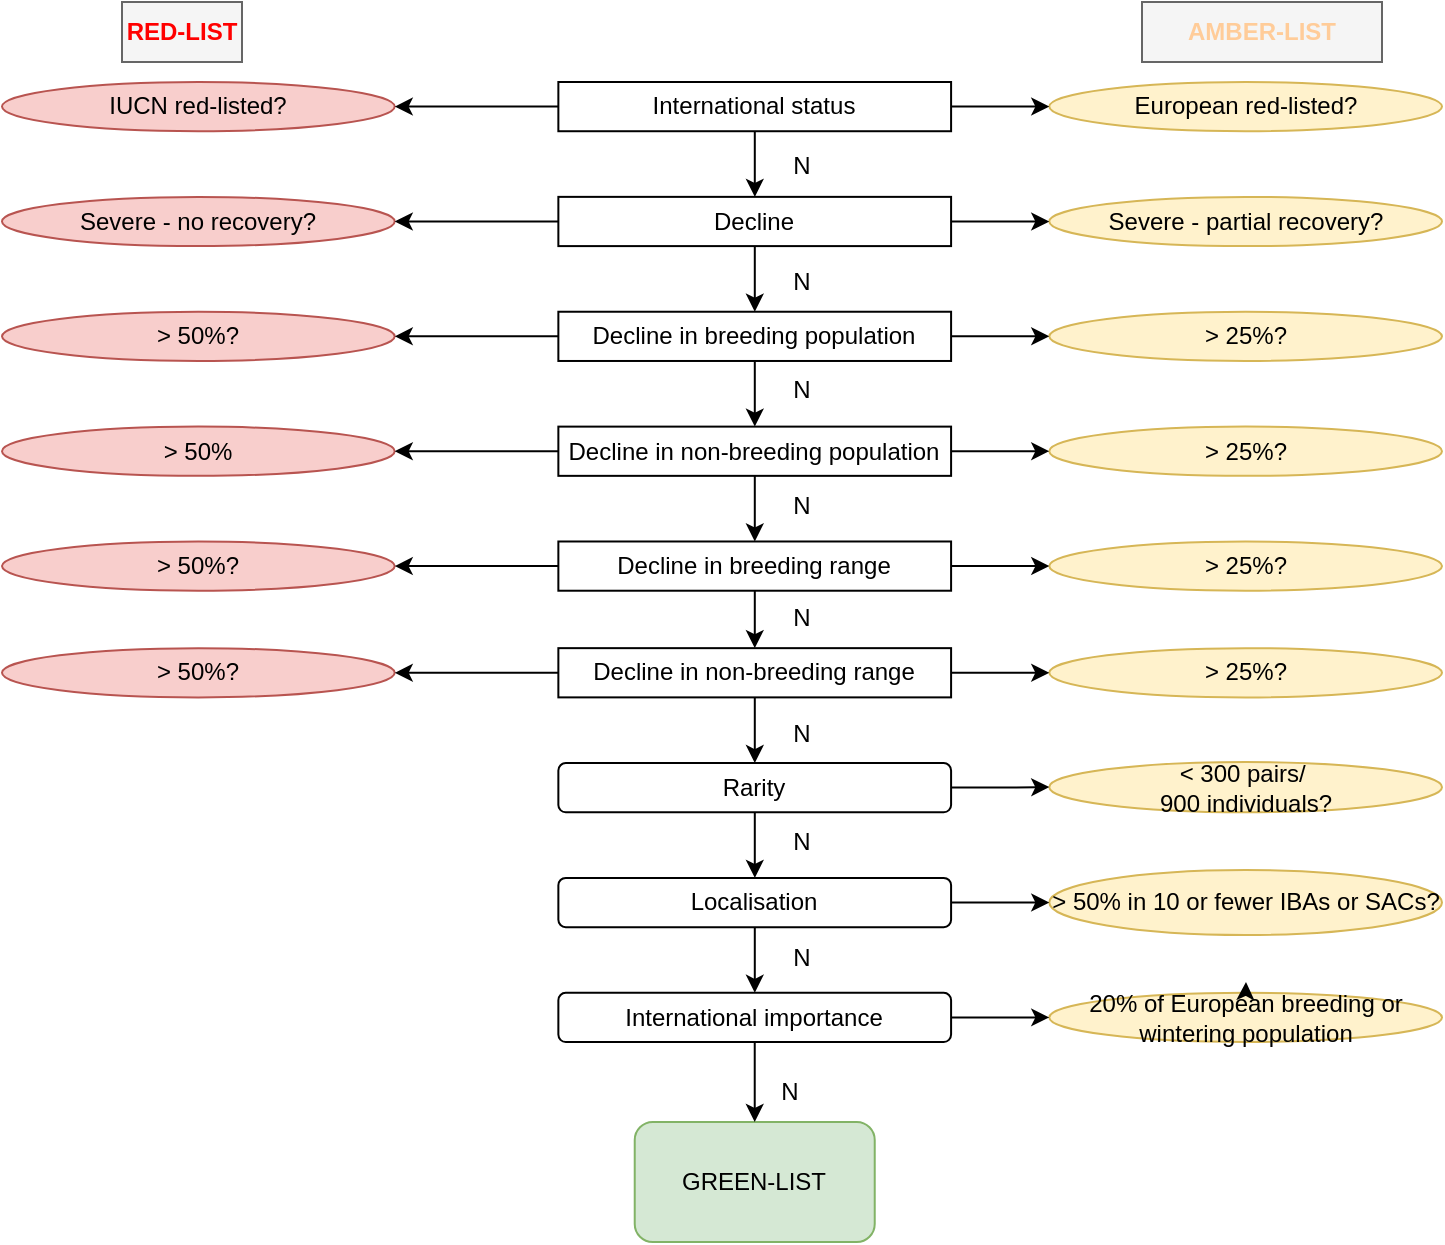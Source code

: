 <mxfile version="17.4.0" type="github">
  <diagram id="9d4OVd9io9vZIaMg1Rst" name="Page-1">
    <mxGraphModel dx="946" dy="614" grid="1" gridSize="10" guides="1" tooltips="1" connect="1" arrows="1" fold="1" page="1" pageScale="1" pageWidth="827" pageHeight="1169" math="0" shadow="0">
      <root>
        <mxCell id="0" />
        <mxCell id="1" parent="0" />
        <mxCell id="xqFLC08Axi9LP9D50j1R-63" value="" style="group" parent="1" vertex="1" connectable="0">
          <mxGeometry x="20" y="80" width="720" height="480" as="geometry" />
        </mxCell>
        <mxCell id="xqFLC08Axi9LP9D50j1R-1" value="International status" style="rounded=0;whiteSpace=wrap;html=1;" parent="xqFLC08Axi9LP9D50j1R-63" vertex="1">
          <mxGeometry x="278.182" width="196.364" height="24.615" as="geometry" />
        </mxCell>
        <mxCell id="xqFLC08Axi9LP9D50j1R-2" value="Decline" style="rounded=0;whiteSpace=wrap;html=1;" parent="xqFLC08Axi9LP9D50j1R-63" vertex="1">
          <mxGeometry x="278.182" y="57.436" width="196.364" height="24.615" as="geometry" />
        </mxCell>
        <mxCell id="xqFLC08Axi9LP9D50j1R-3" value="" style="edgeStyle=orthogonalEdgeStyle;rounded=0;orthogonalLoop=1;jettySize=auto;html=1;" parent="xqFLC08Axi9LP9D50j1R-63" source="xqFLC08Axi9LP9D50j1R-1" target="xqFLC08Axi9LP9D50j1R-2" edge="1">
          <mxGeometry relative="1" as="geometry" />
        </mxCell>
        <mxCell id="xqFLC08Axi9LP9D50j1R-4" value="Decline in breeding population" style="rounded=0;whiteSpace=wrap;html=1;" parent="xqFLC08Axi9LP9D50j1R-63" vertex="1">
          <mxGeometry x="278.182" y="114.872" width="196.364" height="24.615" as="geometry" />
        </mxCell>
        <mxCell id="xqFLC08Axi9LP9D50j1R-5" value="" style="edgeStyle=orthogonalEdgeStyle;rounded=0;orthogonalLoop=1;jettySize=auto;html=1;" parent="xqFLC08Axi9LP9D50j1R-63" source="xqFLC08Axi9LP9D50j1R-2" target="xqFLC08Axi9LP9D50j1R-4" edge="1">
          <mxGeometry relative="1" as="geometry" />
        </mxCell>
        <mxCell id="xqFLC08Axi9LP9D50j1R-6" value="Decline in non-breeding population" style="rounded=0;whiteSpace=wrap;html=1;" parent="xqFLC08Axi9LP9D50j1R-63" vertex="1">
          <mxGeometry x="278.182" y="172.308" width="196.364" height="24.615" as="geometry" />
        </mxCell>
        <mxCell id="xqFLC08Axi9LP9D50j1R-7" value="" style="edgeStyle=orthogonalEdgeStyle;rounded=0;orthogonalLoop=1;jettySize=auto;html=1;" parent="xqFLC08Axi9LP9D50j1R-63" source="xqFLC08Axi9LP9D50j1R-4" target="xqFLC08Axi9LP9D50j1R-6" edge="1">
          <mxGeometry relative="1" as="geometry" />
        </mxCell>
        <mxCell id="xqFLC08Axi9LP9D50j1R-11" value="" style="edgeStyle=orthogonalEdgeStyle;rounded=0;orthogonalLoop=1;jettySize=auto;html=1;" parent="xqFLC08Axi9LP9D50j1R-63" source="xqFLC08Axi9LP9D50j1R-8" edge="1">
          <mxGeometry relative="1" as="geometry">
            <mxPoint x="376.364" y="283.077" as="targetPoint" />
          </mxGeometry>
        </mxCell>
        <mxCell id="xqFLC08Axi9LP9D50j1R-8" value="Decline in breeding range" style="rounded=0;whiteSpace=wrap;html=1;" parent="xqFLC08Axi9LP9D50j1R-63" vertex="1">
          <mxGeometry x="278.182" y="229.744" width="196.364" height="24.615" as="geometry" />
        </mxCell>
        <mxCell id="xqFLC08Axi9LP9D50j1R-9" value="" style="edgeStyle=orthogonalEdgeStyle;rounded=0;orthogonalLoop=1;jettySize=auto;html=1;" parent="xqFLC08Axi9LP9D50j1R-63" source="xqFLC08Axi9LP9D50j1R-6" target="xqFLC08Axi9LP9D50j1R-8" edge="1">
          <mxGeometry relative="1" as="geometry" />
        </mxCell>
        <mxCell id="xqFLC08Axi9LP9D50j1R-12" value="Decline in non-breeding range" style="whiteSpace=wrap;html=1;" parent="xqFLC08Axi9LP9D50j1R-63" vertex="1">
          <mxGeometry x="278.182" y="283.077" width="196.364" height="24.615" as="geometry" />
        </mxCell>
        <mxCell id="xqFLC08Axi9LP9D50j1R-13" value="Rarity" style="rounded=1;whiteSpace=wrap;html=1;" parent="xqFLC08Axi9LP9D50j1R-63" vertex="1">
          <mxGeometry x="278.182" y="340.513" width="196.364" height="24.615" as="geometry" />
        </mxCell>
        <mxCell id="xqFLC08Axi9LP9D50j1R-14" value="" style="edgeStyle=orthogonalEdgeStyle;rounded=0;orthogonalLoop=1;jettySize=auto;html=1;" parent="xqFLC08Axi9LP9D50j1R-63" source="xqFLC08Axi9LP9D50j1R-12" target="xqFLC08Axi9LP9D50j1R-13" edge="1">
          <mxGeometry relative="1" as="geometry" />
        </mxCell>
        <mxCell id="xqFLC08Axi9LP9D50j1R-15" value="Localisation" style="rounded=1;whiteSpace=wrap;html=1;" parent="xqFLC08Axi9LP9D50j1R-63" vertex="1">
          <mxGeometry x="278.182" y="397.949" width="196.364" height="24.615" as="geometry" />
        </mxCell>
        <mxCell id="xqFLC08Axi9LP9D50j1R-16" value="" style="edgeStyle=orthogonalEdgeStyle;rounded=0;orthogonalLoop=1;jettySize=auto;html=1;" parent="xqFLC08Axi9LP9D50j1R-63" source="xqFLC08Axi9LP9D50j1R-13" target="xqFLC08Axi9LP9D50j1R-15" edge="1">
          <mxGeometry relative="1" as="geometry" />
        </mxCell>
        <mxCell id="xqFLC08Axi9LP9D50j1R-17" value="International importance" style="rounded=1;whiteSpace=wrap;html=1;" parent="xqFLC08Axi9LP9D50j1R-63" vertex="1">
          <mxGeometry x="278.182" y="455.385" width="196.364" height="24.615" as="geometry" />
        </mxCell>
        <mxCell id="xqFLC08Axi9LP9D50j1R-18" value="" style="edgeStyle=orthogonalEdgeStyle;rounded=0;orthogonalLoop=1;jettySize=auto;html=1;" parent="xqFLC08Axi9LP9D50j1R-63" source="xqFLC08Axi9LP9D50j1R-15" target="xqFLC08Axi9LP9D50j1R-17" edge="1">
          <mxGeometry relative="1" as="geometry" />
        </mxCell>
        <mxCell id="xqFLC08Axi9LP9D50j1R-23" value="Severe - partial recovery?" style="ellipse;whiteSpace=wrap;html=1;rounded=0;fillColor=#fff2cc;strokeColor=#d6b656;" parent="xqFLC08Axi9LP9D50j1R-63" vertex="1">
          <mxGeometry x="523.636" y="57.436" width="196.364" height="24.615" as="geometry" />
        </mxCell>
        <mxCell id="xqFLC08Axi9LP9D50j1R-24" value="" style="edgeStyle=orthogonalEdgeStyle;rounded=0;orthogonalLoop=1;jettySize=auto;html=1;" parent="xqFLC08Axi9LP9D50j1R-63" source="xqFLC08Axi9LP9D50j1R-2" target="xqFLC08Axi9LP9D50j1R-23" edge="1">
          <mxGeometry relative="1" as="geometry" />
        </mxCell>
        <mxCell id="xqFLC08Axi9LP9D50j1R-29" value="Severe - no recovery?" style="ellipse;whiteSpace=wrap;html=1;rounded=0;fillColor=#f8cecc;strokeColor=#b85450;" parent="xqFLC08Axi9LP9D50j1R-63" vertex="1">
          <mxGeometry y="57.436" width="196.364" height="24.615" as="geometry" />
        </mxCell>
        <mxCell id="xqFLC08Axi9LP9D50j1R-30" value="" style="edgeStyle=orthogonalEdgeStyle;rounded=0;orthogonalLoop=1;jettySize=auto;html=1;" parent="xqFLC08Axi9LP9D50j1R-63" source="xqFLC08Axi9LP9D50j1R-2" target="xqFLC08Axi9LP9D50j1R-29" edge="1">
          <mxGeometry relative="1" as="geometry" />
        </mxCell>
        <mxCell id="xqFLC08Axi9LP9D50j1R-31" value="&amp;gt; 25%?" style="ellipse;whiteSpace=wrap;html=1;rounded=0;fillColor=#fff2cc;strokeColor=#d6b656;" parent="xqFLC08Axi9LP9D50j1R-63" vertex="1">
          <mxGeometry x="523.636" y="114.872" width="196.364" height="24.615" as="geometry" />
        </mxCell>
        <mxCell id="xqFLC08Axi9LP9D50j1R-32" value="" style="edgeStyle=orthogonalEdgeStyle;rounded=0;orthogonalLoop=1;jettySize=auto;html=1;" parent="xqFLC08Axi9LP9D50j1R-63" source="xqFLC08Axi9LP9D50j1R-4" target="xqFLC08Axi9LP9D50j1R-31" edge="1">
          <mxGeometry relative="1" as="geometry" />
        </mxCell>
        <mxCell id="xqFLC08Axi9LP9D50j1R-33" value="&amp;gt; 50%?" style="ellipse;whiteSpace=wrap;html=1;rounded=0;fillColor=#f8cecc;strokeColor=#b85450;" parent="xqFLC08Axi9LP9D50j1R-63" vertex="1">
          <mxGeometry y="114.872" width="196.364" height="24.615" as="geometry" />
        </mxCell>
        <mxCell id="xqFLC08Axi9LP9D50j1R-34" value="" style="edgeStyle=orthogonalEdgeStyle;rounded=0;orthogonalLoop=1;jettySize=auto;html=1;" parent="xqFLC08Axi9LP9D50j1R-63" source="xqFLC08Axi9LP9D50j1R-4" target="xqFLC08Axi9LP9D50j1R-33" edge="1">
          <mxGeometry relative="1" as="geometry" />
        </mxCell>
        <mxCell id="xqFLC08Axi9LP9D50j1R-35" value="&amp;gt; 25%?" style="ellipse;whiteSpace=wrap;html=1;rounded=0;fillColor=#fff2cc;strokeColor=#d6b656;" parent="xqFLC08Axi9LP9D50j1R-63" vertex="1">
          <mxGeometry x="523.636" y="172.308" width="196.364" height="24.615" as="geometry" />
        </mxCell>
        <mxCell id="xqFLC08Axi9LP9D50j1R-36" value="" style="edgeStyle=orthogonalEdgeStyle;rounded=0;orthogonalLoop=1;jettySize=auto;html=1;" parent="xqFLC08Axi9LP9D50j1R-63" source="xqFLC08Axi9LP9D50j1R-6" target="xqFLC08Axi9LP9D50j1R-35" edge="1">
          <mxGeometry relative="1" as="geometry" />
        </mxCell>
        <mxCell id="xqFLC08Axi9LP9D50j1R-37" value="&amp;gt; 50%" style="ellipse;whiteSpace=wrap;html=1;rounded=0;fillColor=#f8cecc;strokeColor=#b85450;" parent="xqFLC08Axi9LP9D50j1R-63" vertex="1">
          <mxGeometry y="172.308" width="196.364" height="24.615" as="geometry" />
        </mxCell>
        <mxCell id="xqFLC08Axi9LP9D50j1R-38" value="" style="edgeStyle=orthogonalEdgeStyle;rounded=0;orthogonalLoop=1;jettySize=auto;html=1;" parent="xqFLC08Axi9LP9D50j1R-63" source="xqFLC08Axi9LP9D50j1R-6" target="xqFLC08Axi9LP9D50j1R-37" edge="1">
          <mxGeometry relative="1" as="geometry" />
        </mxCell>
        <mxCell id="xqFLC08Axi9LP9D50j1R-39" value="&amp;gt; 25%?" style="ellipse;whiteSpace=wrap;html=1;rounded=0;fillColor=#fff2cc;strokeColor=#d6b656;" parent="xqFLC08Axi9LP9D50j1R-63" vertex="1">
          <mxGeometry x="523.636" y="229.744" width="196.364" height="24.615" as="geometry" />
        </mxCell>
        <mxCell id="xqFLC08Axi9LP9D50j1R-40" value="" style="edgeStyle=orthogonalEdgeStyle;rounded=0;orthogonalLoop=1;jettySize=auto;html=1;" parent="xqFLC08Axi9LP9D50j1R-63" source="xqFLC08Axi9LP9D50j1R-8" target="xqFLC08Axi9LP9D50j1R-39" edge="1">
          <mxGeometry relative="1" as="geometry" />
        </mxCell>
        <mxCell id="xqFLC08Axi9LP9D50j1R-41" value="&amp;gt; 50%?" style="ellipse;whiteSpace=wrap;html=1;rounded=0;fillColor=#f8cecc;strokeColor=#b85450;" parent="xqFLC08Axi9LP9D50j1R-63" vertex="1">
          <mxGeometry y="229.744" width="196.364" height="24.615" as="geometry" />
        </mxCell>
        <mxCell id="xqFLC08Axi9LP9D50j1R-42" value="" style="edgeStyle=orthogonalEdgeStyle;rounded=0;orthogonalLoop=1;jettySize=auto;html=1;" parent="xqFLC08Axi9LP9D50j1R-63" source="xqFLC08Axi9LP9D50j1R-8" target="xqFLC08Axi9LP9D50j1R-41" edge="1">
          <mxGeometry relative="1" as="geometry" />
        </mxCell>
        <mxCell id="xqFLC08Axi9LP9D50j1R-43" value="&amp;gt; 25%?" style="ellipse;whiteSpace=wrap;html=1;fillColor=#fff2cc;strokeColor=#d6b656;" parent="xqFLC08Axi9LP9D50j1R-63" vertex="1">
          <mxGeometry x="523.636" y="283.077" width="196.364" height="24.615" as="geometry" />
        </mxCell>
        <mxCell id="xqFLC08Axi9LP9D50j1R-44" value="" style="edgeStyle=orthogonalEdgeStyle;rounded=0;orthogonalLoop=1;jettySize=auto;html=1;" parent="xqFLC08Axi9LP9D50j1R-63" source="xqFLC08Axi9LP9D50j1R-12" target="xqFLC08Axi9LP9D50j1R-43" edge="1">
          <mxGeometry relative="1" as="geometry" />
        </mxCell>
        <mxCell id="xqFLC08Axi9LP9D50j1R-45" value="&amp;gt; 50%?" style="ellipse;whiteSpace=wrap;html=1;fillColor=#f8cecc;strokeColor=#b85450;" parent="xqFLC08Axi9LP9D50j1R-63" vertex="1">
          <mxGeometry y="283.077" width="196.364" height="24.615" as="geometry" />
        </mxCell>
        <mxCell id="xqFLC08Axi9LP9D50j1R-46" value="" style="edgeStyle=orthogonalEdgeStyle;rounded=0;orthogonalLoop=1;jettySize=auto;html=1;" parent="xqFLC08Axi9LP9D50j1R-63" source="xqFLC08Axi9LP9D50j1R-12" target="xqFLC08Axi9LP9D50j1R-45" edge="1">
          <mxGeometry relative="1" as="geometry" />
        </mxCell>
        <mxCell id="xqFLC08Axi9LP9D50j1R-47" value="&amp;lt; 300 pairs/&amp;nbsp;&lt;br&gt;900 individuals?" style="ellipse;whiteSpace=wrap;html=1;rounded=1;fillColor=#fff2cc;strokeColor=#d6b656;" parent="xqFLC08Axi9LP9D50j1R-63" vertex="1">
          <mxGeometry x="523.64" y="340" width="196.36" height="25.13" as="geometry" />
        </mxCell>
        <mxCell id="xqFLC08Axi9LP9D50j1R-48" value="" style="edgeStyle=orthogonalEdgeStyle;rounded=0;orthogonalLoop=1;jettySize=auto;html=1;" parent="xqFLC08Axi9LP9D50j1R-63" source="xqFLC08Axi9LP9D50j1R-13" target="xqFLC08Axi9LP9D50j1R-47" edge="1">
          <mxGeometry relative="1" as="geometry" />
        </mxCell>
        <mxCell id="xqFLC08Axi9LP9D50j1R-51" value="&amp;gt; 50% in 10 or fewer IBAs or SACs?" style="ellipse;whiteSpace=wrap;html=1;rounded=1;fillColor=#fff2cc;strokeColor=#d6b656;" parent="xqFLC08Axi9LP9D50j1R-63" vertex="1">
          <mxGeometry x="523.64" y="393.98" width="196.36" height="32.56" as="geometry" />
        </mxCell>
        <mxCell id="xqFLC08Axi9LP9D50j1R-52" value="" style="edgeStyle=orthogonalEdgeStyle;rounded=0;orthogonalLoop=1;jettySize=auto;html=1;" parent="xqFLC08Axi9LP9D50j1R-63" source="xqFLC08Axi9LP9D50j1R-15" target="xqFLC08Axi9LP9D50j1R-51" edge="1">
          <mxGeometry relative="1" as="geometry" />
        </mxCell>
        <mxCell id="xqFLC08Axi9LP9D50j1R-55" value="20% of European breeding or wintering population" style="ellipse;whiteSpace=wrap;html=1;rounded=1;fillColor=#fff2cc;strokeColor=#d6b656;" parent="xqFLC08Axi9LP9D50j1R-63" vertex="1">
          <mxGeometry x="523.636" y="455.385" width="196.364" height="24.615" as="geometry" />
        </mxCell>
        <mxCell id="xqFLC08Axi9LP9D50j1R-56" value="" style="edgeStyle=orthogonalEdgeStyle;rounded=0;orthogonalLoop=1;jettySize=auto;html=1;" parent="xqFLC08Axi9LP9D50j1R-63" source="xqFLC08Axi9LP9D50j1R-17" target="xqFLC08Axi9LP9D50j1R-55" edge="1">
          <mxGeometry relative="1" as="geometry" />
        </mxCell>
        <mxCell id="xqFLC08Axi9LP9D50j1R-59" value="IUCN red-listed?" style="ellipse;whiteSpace=wrap;html=1;rounded=0;fillColor=#f8cecc;strokeColor=#b85450;" parent="xqFLC08Axi9LP9D50j1R-63" vertex="1">
          <mxGeometry width="196.364" height="24.615" as="geometry" />
        </mxCell>
        <mxCell id="xqFLC08Axi9LP9D50j1R-60" value="" style="edgeStyle=orthogonalEdgeStyle;rounded=0;orthogonalLoop=1;jettySize=auto;html=1;" parent="xqFLC08Axi9LP9D50j1R-63" source="xqFLC08Axi9LP9D50j1R-1" target="xqFLC08Axi9LP9D50j1R-59" edge="1">
          <mxGeometry relative="1" as="geometry" />
        </mxCell>
        <mxCell id="xqFLC08Axi9LP9D50j1R-61" value="European red-listed?" style="ellipse;whiteSpace=wrap;html=1;rounded=0;fillColor=#fff2cc;strokeColor=#d6b656;" parent="xqFLC08Axi9LP9D50j1R-63" vertex="1">
          <mxGeometry x="523.636" width="196.364" height="24.615" as="geometry" />
        </mxCell>
        <mxCell id="xqFLC08Axi9LP9D50j1R-62" value="" style="edgeStyle=orthogonalEdgeStyle;rounded=0;orthogonalLoop=1;jettySize=auto;html=1;" parent="xqFLC08Axi9LP9D50j1R-63" source="xqFLC08Axi9LP9D50j1R-1" target="xqFLC08Axi9LP9D50j1R-61" edge="1">
          <mxGeometry relative="1" as="geometry" />
        </mxCell>
        <mxCell id="XMSJkgUr-NcR9JwQblPC-1" value="N" style="text;html=1;strokeColor=none;fillColor=none;align=center;verticalAlign=middle;whiteSpace=wrap;rounded=0;" vertex="1" parent="xqFLC08Axi9LP9D50j1R-63">
          <mxGeometry x="370" y="27.44" width="60" height="30" as="geometry" />
        </mxCell>
        <mxCell id="XMSJkgUr-NcR9JwQblPC-7" value="N" style="text;html=1;strokeColor=none;fillColor=none;align=center;verticalAlign=middle;whiteSpace=wrap;rounded=0;" vertex="1" parent="xqFLC08Axi9LP9D50j1R-63">
          <mxGeometry x="370" y="422.56" width="60" height="30" as="geometry" />
        </mxCell>
        <mxCell id="XMSJkgUr-NcR9JwQblPC-6" value="N" style="text;html=1;strokeColor=none;fillColor=none;align=center;verticalAlign=middle;whiteSpace=wrap;rounded=0;" vertex="1" parent="xqFLC08Axi9LP9D50j1R-63">
          <mxGeometry x="370" y="365.13" width="60" height="30" as="geometry" />
        </mxCell>
        <mxCell id="XMSJkgUr-NcR9JwQblPC-5" value="N" style="text;html=1;strokeColor=none;fillColor=none;align=center;verticalAlign=middle;whiteSpace=wrap;rounded=0;" vertex="1" parent="xqFLC08Axi9LP9D50j1R-63">
          <mxGeometry x="370" y="310.51" width="60" height="30" as="geometry" />
        </mxCell>
        <mxCell id="XMSJkgUr-NcR9JwQblPC-4" value="N" style="text;html=1;strokeColor=none;fillColor=none;align=center;verticalAlign=middle;whiteSpace=wrap;rounded=0;" vertex="1" parent="xqFLC08Axi9LP9D50j1R-63">
          <mxGeometry x="370" y="253.08" width="60" height="30" as="geometry" />
        </mxCell>
        <mxCell id="XMSJkgUr-NcR9JwQblPC-3" value="N" style="text;html=1;strokeColor=none;fillColor=none;align=center;verticalAlign=middle;whiteSpace=wrap;rounded=0;" vertex="1" parent="xqFLC08Axi9LP9D50j1R-63">
          <mxGeometry x="370" y="196.92" width="60" height="30" as="geometry" />
        </mxCell>
        <mxCell id="XMSJkgUr-NcR9JwQblPC-2" value="N" style="text;html=1;strokeColor=none;fillColor=none;align=center;verticalAlign=middle;whiteSpace=wrap;rounded=0;" vertex="1" parent="xqFLC08Axi9LP9D50j1R-63">
          <mxGeometry x="370" y="139.49" width="60" height="30" as="geometry" />
        </mxCell>
        <mxCell id="XMSJkgUr-NcR9JwQblPC-8" value="N" style="text;html=1;strokeColor=none;fillColor=none;align=center;verticalAlign=middle;whiteSpace=wrap;rounded=0;" vertex="1" parent="xqFLC08Axi9LP9D50j1R-63">
          <mxGeometry x="370" y="84.87" width="60" height="30" as="geometry" />
        </mxCell>
        <mxCell id="xqFLC08Axi9LP9D50j1R-64" value="&lt;font color=&quot;#ff0000&quot;&gt;&lt;b&gt;RED-LIST&lt;/b&gt;&lt;/font&gt;" style="text;html=1;strokeColor=#666666;fillColor=#f5f5f5;align=center;verticalAlign=middle;whiteSpace=wrap;rounded=0;fontColor=#333333;" parent="1" vertex="1">
          <mxGeometry x="80" y="40" width="60" height="30" as="geometry" />
        </mxCell>
        <mxCell id="xqFLC08Axi9LP9D50j1R-65" value="&lt;font color=&quot;#ffcc99&quot;&gt;&lt;b&gt;AMBER-LIST&lt;/b&gt;&lt;/font&gt;" style="text;html=1;strokeColor=#666666;fillColor=#f5f5f5;align=center;verticalAlign=middle;whiteSpace=wrap;rounded=0;fontColor=#333333;" parent="1" vertex="1">
          <mxGeometry x="590" y="40" width="120" height="30" as="geometry" />
        </mxCell>
        <mxCell id="XMSJkgUr-NcR9JwQblPC-11" style="edgeStyle=orthogonalEdgeStyle;rounded=0;orthogonalLoop=1;jettySize=auto;html=1;exitX=0.5;exitY=0;exitDx=0;exitDy=0;" edge="1" parent="1" source="xqFLC08Axi9LP9D50j1R-55">
          <mxGeometry relative="1" as="geometry">
            <mxPoint x="642" y="530" as="targetPoint" />
          </mxGeometry>
        </mxCell>
        <mxCell id="XMSJkgUr-NcR9JwQblPC-12" value="GREEN-LIST" style="whiteSpace=wrap;html=1;rounded=1;fillColor=#d5e8d4;strokeColor=#82b366;" vertex="1" parent="1">
          <mxGeometry x="336.364" y="599.998" width="120" height="60" as="geometry" />
        </mxCell>
        <mxCell id="XMSJkgUr-NcR9JwQblPC-13" value="" style="edgeStyle=orthogonalEdgeStyle;rounded=0;orthogonalLoop=1;jettySize=auto;html=1;" edge="1" parent="1" source="xqFLC08Axi9LP9D50j1R-17" target="XMSJkgUr-NcR9JwQblPC-12">
          <mxGeometry relative="1" as="geometry" />
        </mxCell>
        <mxCell id="XMSJkgUr-NcR9JwQblPC-126" value="N" style="text;html=1;strokeColor=none;fillColor=none;align=center;verticalAlign=middle;whiteSpace=wrap;rounded=0;" vertex="1" parent="1">
          <mxGeometry x="384" y="570" width="60" height="30" as="geometry" />
        </mxCell>
      </root>
    </mxGraphModel>
  </diagram>
</mxfile>
